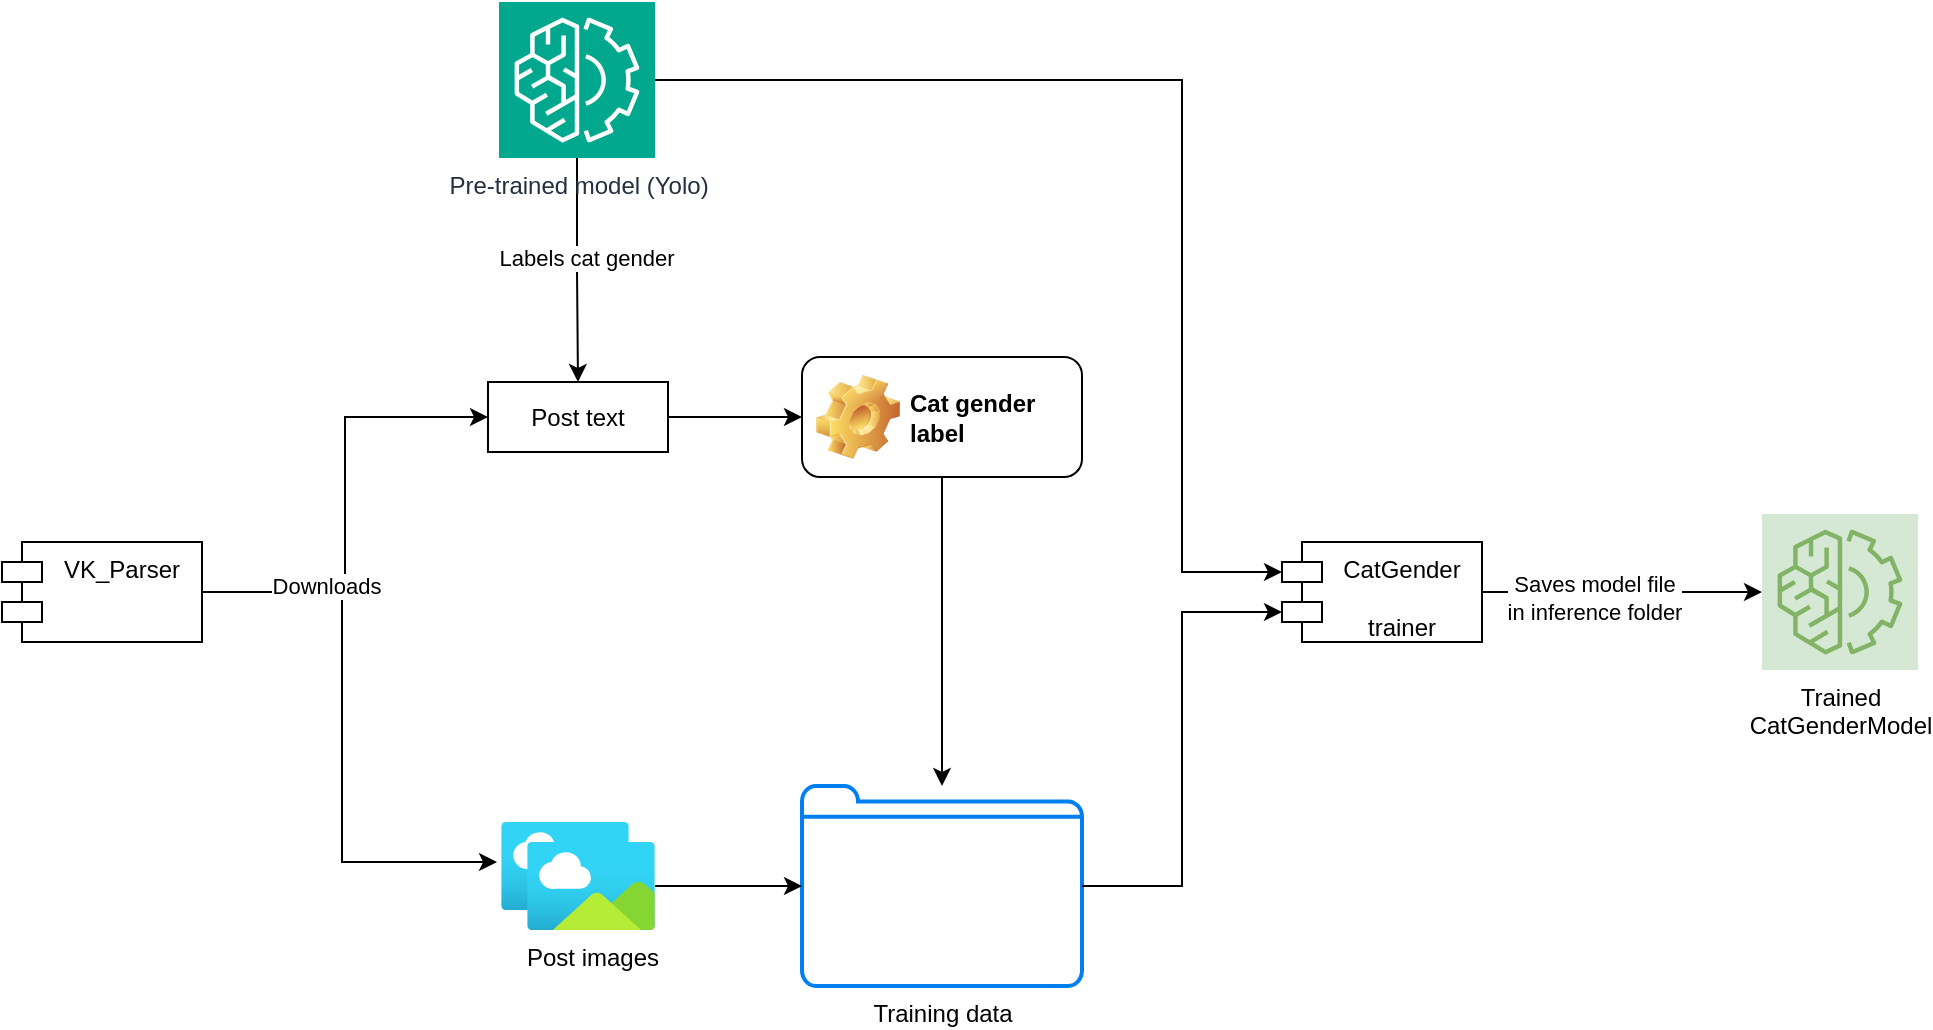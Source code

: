 <mxfile version="24.7.17">
  <diagram name="Страница 1" id="xFxOA301gsr8KIwCS7wJ">
    <mxGraphModel dx="1434" dy="746" grid="1" gridSize="10" guides="1" tooltips="1" connect="1" arrows="1" fold="1" page="1" pageScale="1" pageWidth="827" pageHeight="1169" math="0" shadow="0">
      <root>
        <mxCell id="0" />
        <mxCell id="1" parent="0" />
        <mxCell id="NGGrgc-CBntSDlkURmZ5-9" style="edgeStyle=orthogonalEdgeStyle;rounded=0;orthogonalLoop=1;jettySize=auto;html=1;exitX=1;exitY=0.5;exitDx=0;exitDy=0;entryX=0;entryY=0.5;entryDx=0;entryDy=0;" edge="1" parent="1" source="NGGrgc-CBntSDlkURmZ5-2" target="NGGrgc-CBntSDlkURmZ5-5">
          <mxGeometry relative="1" as="geometry" />
        </mxCell>
        <mxCell id="NGGrgc-CBntSDlkURmZ5-2" value="VK_Parser&lt;div&gt;&lt;br&gt;&lt;/div&gt;" style="shape=module;align=left;spacingLeft=20;align=center;verticalAlign=top;whiteSpace=wrap;html=1;" vertex="1" parent="1">
          <mxGeometry x="50" y="400" width="100" height="50" as="geometry" />
        </mxCell>
        <mxCell id="NGGrgc-CBntSDlkURmZ5-17" value="" style="edgeStyle=orthogonalEdgeStyle;rounded=0;orthogonalLoop=1;jettySize=auto;html=1;" edge="1" parent="1" source="NGGrgc-CBntSDlkURmZ5-5" target="NGGrgc-CBntSDlkURmZ5-16">
          <mxGeometry relative="1" as="geometry" />
        </mxCell>
        <mxCell id="NGGrgc-CBntSDlkURmZ5-5" value="Post text" style="rounded=0;whiteSpace=wrap;html=1;" vertex="1" parent="1">
          <mxGeometry x="293" y="320" width="90" height="35" as="geometry" />
        </mxCell>
        <mxCell id="NGGrgc-CBntSDlkURmZ5-8" value="" style="group" vertex="1" connectable="0" parent="1">
          <mxGeometry x="299.5" y="540" width="77" height="54" as="geometry" />
        </mxCell>
        <mxCell id="NGGrgc-CBntSDlkURmZ5-7" value="" style="image;aspect=fixed;html=1;points=[];align=center;fontSize=12;image=img/lib/azure2/general/Image.svg;" vertex="1" parent="NGGrgc-CBntSDlkURmZ5-8">
          <mxGeometry width="64" height="44" as="geometry" />
        </mxCell>
        <mxCell id="NGGrgc-CBntSDlkURmZ5-6" value="Post images" style="image;aspect=fixed;html=1;points=[];align=center;fontSize=12;image=img/lib/azure2/general/Image.svg;" vertex="1" parent="NGGrgc-CBntSDlkURmZ5-8">
          <mxGeometry x="13" y="10" width="64" height="44" as="geometry" />
        </mxCell>
        <mxCell id="NGGrgc-CBntSDlkURmZ5-10" style="edgeStyle=orthogonalEdgeStyle;rounded=0;orthogonalLoop=1;jettySize=auto;html=1;exitX=1;exitY=0.5;exitDx=0;exitDy=0;entryX=-0.031;entryY=0.455;entryDx=0;entryDy=0;entryPerimeter=0;" edge="1" parent="1" source="NGGrgc-CBntSDlkURmZ5-2" target="NGGrgc-CBntSDlkURmZ5-7">
          <mxGeometry relative="1" as="geometry">
            <Array as="points">
              <mxPoint x="220" y="425" />
              <mxPoint x="220" y="560" />
            </Array>
          </mxGeometry>
        </mxCell>
        <mxCell id="NGGrgc-CBntSDlkURmZ5-11" value="Downloads" style="edgeLabel;html=1;align=center;verticalAlign=middle;resizable=0;points=[];" vertex="1" connectable="0" parent="NGGrgc-CBntSDlkURmZ5-10">
          <mxGeometry x="-0.561" y="3" relative="1" as="geometry">
            <mxPoint as="offset" />
          </mxGeometry>
        </mxCell>
        <mxCell id="NGGrgc-CBntSDlkURmZ5-14" value="" style="edgeStyle=orthogonalEdgeStyle;rounded=0;orthogonalLoop=1;jettySize=auto;html=1;" edge="1" parent="1" source="NGGrgc-CBntSDlkURmZ5-13" target="NGGrgc-CBntSDlkURmZ5-5">
          <mxGeometry relative="1" as="geometry" />
        </mxCell>
        <mxCell id="NGGrgc-CBntSDlkURmZ5-15" value="Labels cat gender" style="edgeLabel;html=1;align=center;verticalAlign=middle;resizable=0;points=[];" vertex="1" connectable="0" parent="NGGrgc-CBntSDlkURmZ5-14">
          <mxGeometry x="-0.111" y="4" relative="1" as="geometry">
            <mxPoint as="offset" />
          </mxGeometry>
        </mxCell>
        <mxCell id="NGGrgc-CBntSDlkURmZ5-23" style="edgeStyle=orthogonalEdgeStyle;rounded=0;orthogonalLoop=1;jettySize=auto;html=1;exitX=1;exitY=0.5;exitDx=0;exitDy=0;exitPerimeter=0;entryX=0;entryY=0;entryDx=0;entryDy=15;entryPerimeter=0;" edge="1" parent="1" source="NGGrgc-CBntSDlkURmZ5-13" target="NGGrgc-CBntSDlkURmZ5-22">
          <mxGeometry relative="1" as="geometry">
            <Array as="points">
              <mxPoint x="640" y="169" />
              <mxPoint x="640" y="415" />
            </Array>
          </mxGeometry>
        </mxCell>
        <mxCell id="NGGrgc-CBntSDlkURmZ5-13" value="Pre-trained model (Yolo)" style="sketch=0;points=[[0,0,0],[0.25,0,0],[0.5,0,0],[0.75,0,0],[1,0,0],[0,1,0],[0.25,1,0],[0.5,1,0],[0.75,1,0],[1,1,0],[0,0.25,0],[0,0.5,0],[0,0.75,0],[1,0.25,0],[1,0.5,0],[1,0.75,0]];outlineConnect=0;fontColor=#232F3E;fillColor=#01A88D;strokeColor=#ffffff;dashed=0;verticalLabelPosition=bottom;verticalAlign=top;align=center;html=1;fontSize=12;fontStyle=0;aspect=fixed;shape=mxgraph.aws4.resourceIcon;resIcon=mxgraph.aws4.machine_learning;" vertex="1" parent="1">
          <mxGeometry x="298.5" y="130" width="78" height="78" as="geometry" />
        </mxCell>
        <mxCell id="NGGrgc-CBntSDlkURmZ5-20" value="" style="edgeStyle=orthogonalEdgeStyle;rounded=0;orthogonalLoop=1;jettySize=auto;html=1;" edge="1" parent="1" source="NGGrgc-CBntSDlkURmZ5-16" target="NGGrgc-CBntSDlkURmZ5-18">
          <mxGeometry relative="1" as="geometry" />
        </mxCell>
        <mxCell id="NGGrgc-CBntSDlkURmZ5-16" value="Cat gender label" style="label;whiteSpace=wrap;html=1;image=img/clipart/Gear_128x128.png" vertex="1" parent="1">
          <mxGeometry x="450" y="307.5" width="140" height="60" as="geometry" />
        </mxCell>
        <mxCell id="NGGrgc-CBntSDlkURmZ5-18" value="Training data" style="html=1;verticalLabelPosition=bottom;align=center;labelBackgroundColor=#ffffff;verticalAlign=top;strokeWidth=2;strokeColor=#0080F0;shadow=0;dashed=0;shape=mxgraph.ios7.icons.folder;" vertex="1" parent="1">
          <mxGeometry x="450" y="522" width="140" height="100" as="geometry" />
        </mxCell>
        <mxCell id="NGGrgc-CBntSDlkURmZ5-19" value="" style="edgeStyle=orthogonalEdgeStyle;rounded=0;orthogonalLoop=1;jettySize=auto;html=1;" edge="1" parent="1" source="NGGrgc-CBntSDlkURmZ5-6" target="NGGrgc-CBntSDlkURmZ5-18">
          <mxGeometry relative="1" as="geometry" />
        </mxCell>
        <mxCell id="NGGrgc-CBntSDlkURmZ5-27" value="" style="edgeStyle=orthogonalEdgeStyle;rounded=0;orthogonalLoop=1;jettySize=auto;html=1;" edge="1" parent="1" source="NGGrgc-CBntSDlkURmZ5-22" target="NGGrgc-CBntSDlkURmZ5-26">
          <mxGeometry relative="1" as="geometry" />
        </mxCell>
        <mxCell id="NGGrgc-CBntSDlkURmZ5-28" value="Saves model file&lt;div&gt;in inference folder&lt;/div&gt;" style="edgeLabel;html=1;align=center;verticalAlign=middle;resizable=0;points=[];" vertex="1" connectable="0" parent="NGGrgc-CBntSDlkURmZ5-27">
          <mxGeometry x="-0.2" y="-3" relative="1" as="geometry">
            <mxPoint as="offset" />
          </mxGeometry>
        </mxCell>
        <mxCell id="NGGrgc-CBntSDlkURmZ5-22" value="&lt;div&gt;CatGender&lt;/div&gt;&lt;div&gt;&lt;br&gt;&lt;/div&gt;&lt;div&gt;trainer&lt;/div&gt;" style="shape=module;align=left;spacingLeft=20;align=center;verticalAlign=top;whiteSpace=wrap;html=1;" vertex="1" parent="1">
          <mxGeometry x="690" y="400" width="100" height="50" as="geometry" />
        </mxCell>
        <mxCell id="NGGrgc-CBntSDlkURmZ5-25" style="edgeStyle=orthogonalEdgeStyle;rounded=0;orthogonalLoop=1;jettySize=auto;html=1;entryX=0;entryY=0;entryDx=0;entryDy=35;entryPerimeter=0;" edge="1" parent="1" source="NGGrgc-CBntSDlkURmZ5-18" target="NGGrgc-CBntSDlkURmZ5-22">
          <mxGeometry relative="1" as="geometry">
            <mxPoint x="590" y="572" as="sourcePoint" />
            <mxPoint x="910" y="445" as="targetPoint" />
            <Array as="points">
              <mxPoint x="640" y="572" />
              <mxPoint x="640" y="435" />
            </Array>
          </mxGeometry>
        </mxCell>
        <mxCell id="NGGrgc-CBntSDlkURmZ5-26" value="Trained&lt;div&gt;CatGenderModel&lt;/div&gt;" style="sketch=0;points=[[0,0,0],[0.25,0,0],[0.5,0,0],[0.75,0,0],[1,0,0],[0,1,0],[0.25,1,0],[0.5,1,0],[0.75,1,0],[1,1,0],[0,0.25,0],[0,0.5,0],[0,0.75,0],[1,0.25,0],[1,0.5,0],[1,0.75,0]];outlineConnect=0;fillColor=#d5e8d4;strokeColor=#82b366;dashed=0;verticalLabelPosition=bottom;verticalAlign=top;align=center;html=1;fontSize=12;fontStyle=0;aspect=fixed;shape=mxgraph.aws4.resourceIcon;resIcon=mxgraph.aws4.machine_learning;" vertex="1" parent="1">
          <mxGeometry x="930" y="386" width="78" height="78" as="geometry" />
        </mxCell>
      </root>
    </mxGraphModel>
  </diagram>
</mxfile>
